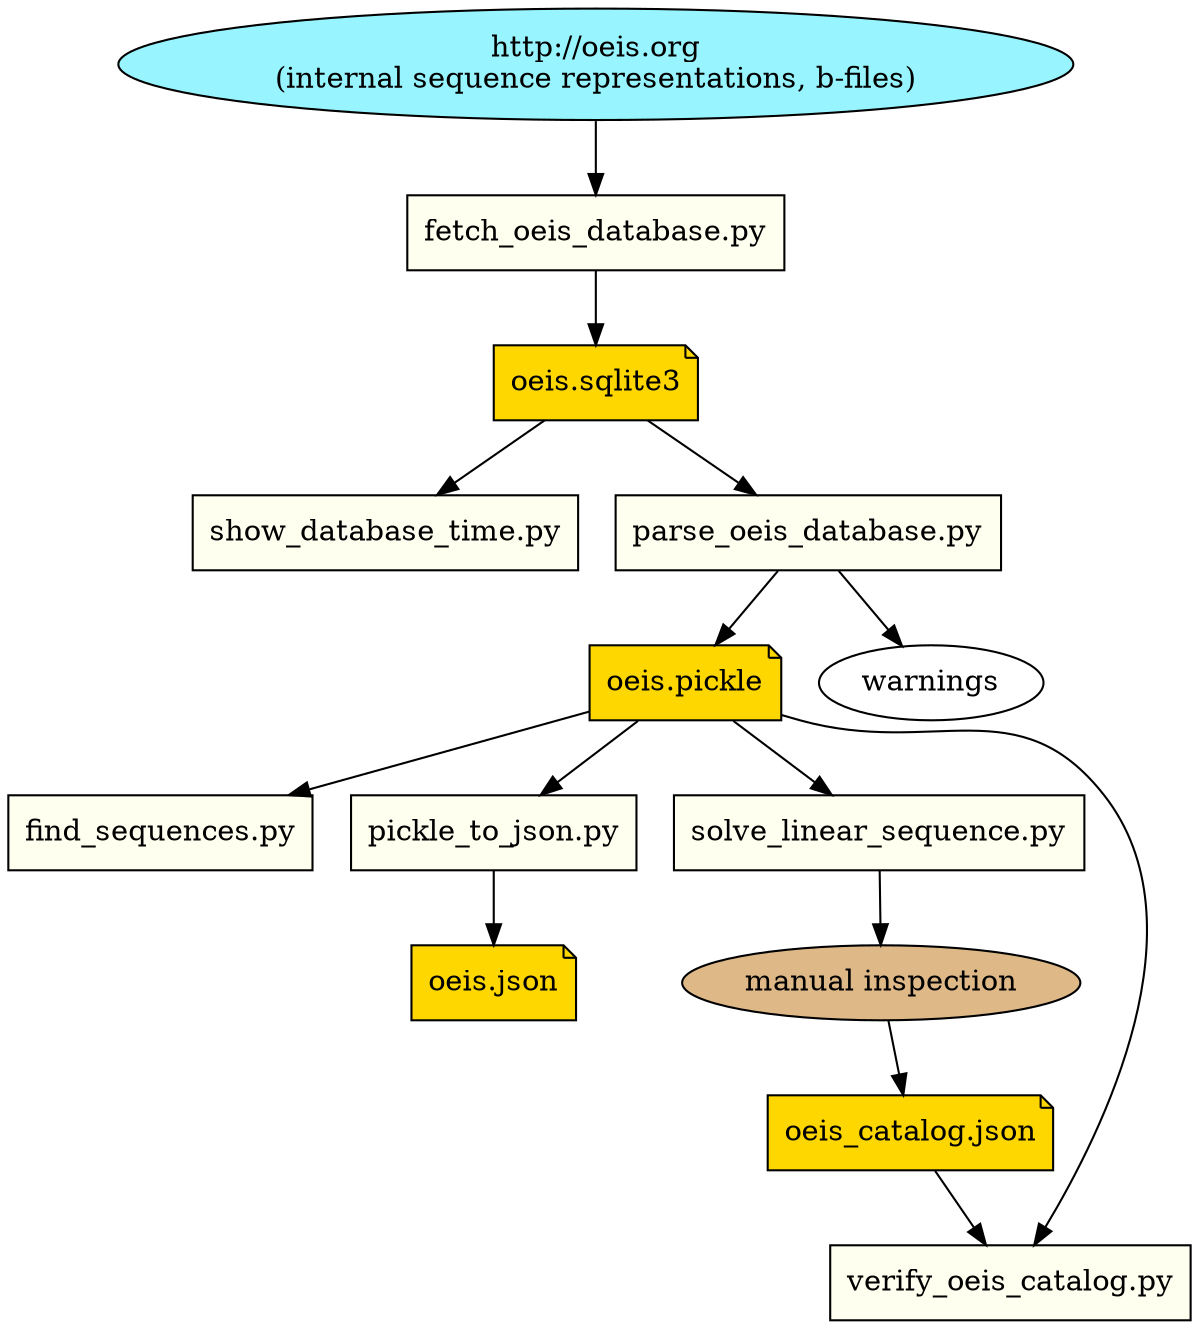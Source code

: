 digraph G {

    // remote

    remote_web            [ label = "http://oeis.org\n(internal sequence representations, b-files)" shape = ellipse, style = filled, fillcolor = cadetblue1 ];

    // tools

    fetch_oeis_database   [ label = "fetch_oeis_database.py"   , shape = box, style = filled, fillcolor = ivory ];

    show_database_time    [ label = "show_database_time.py"    , shape = box    , style = filled, fillcolor = ivory ];
    parse_oeis_database   [ label = "parse_oeis_database.py"   , shape = box    , style = filled, fillcolor = ivory ];

    find_sequences        [ label = "find_sequences.py"        , shape = box, style = filled, fillcolor = ivory ];
    pickle_to_json        [ label = "pickle_to_json.py"        , shape = box, style = filled, fillcolor = ivory ];
    solve_linear_sequence [ label = "solve_linear_sequence.py" , shape = box, style = filled, fillcolor = ivory ];
    verify_oeis_catalog   [ label = "verify_oeis_catalog.py"   , shape = box, style = filled, fillcolor = ivory ];

    // data files

    local_sqlite3         [ label = "oeis.sqlite3"      , shape = note, style = filled, fillcolor = gold ];
    local_pickle          [ label = "oeis.pickle"       , shape = note, style = filled, fillcolor = gold ];
    local_json            [ label = "oeis.json"         , shape = note, style = filled, fillcolor = gold ];
    oeis_catalog          [ label = "oeis_catalog.json" , shape = note, style = filled, fillcolor = gold ];

    // human-in-the-loop

    human_in_the_loop     [ label = "manual inspection" , shape = ellipse, style = filled, fillcolor = burlywood ];

    // edges

    remote_web -> fetch_oeis_database -> local_sqlite3;
    local_sqlite3 -> show_database_time;
    local_sqlite3 -> parse_oeis_database -> local_pickle;
    parse_oeis_database -> warnings;
    local_pickle -> solve_linear_sequence -> human_in_the_loop;
    local_pickle -> find_sequences;
    local_pickle -> pickle_to_json -> local_json
    human_in_the_loop -> oeis_catalog;
    oeis_catalog -> verify_oeis_catalog;
    local_pickle -> verify_oeis_catalog;
}
